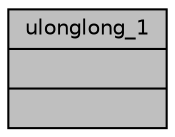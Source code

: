digraph "ulonglong_1"
{
  edge [fontname="Helvetica",fontsize="10",labelfontname="Helvetica",labelfontsize="10"];
  node [fontname="Helvetica",fontsize="10",shape=record];
  Node1 [label="{ulonglong_1\n||}",height=0.2,width=0.4,color="black", fillcolor="grey75", style="filled", fontcolor="black"];
}
